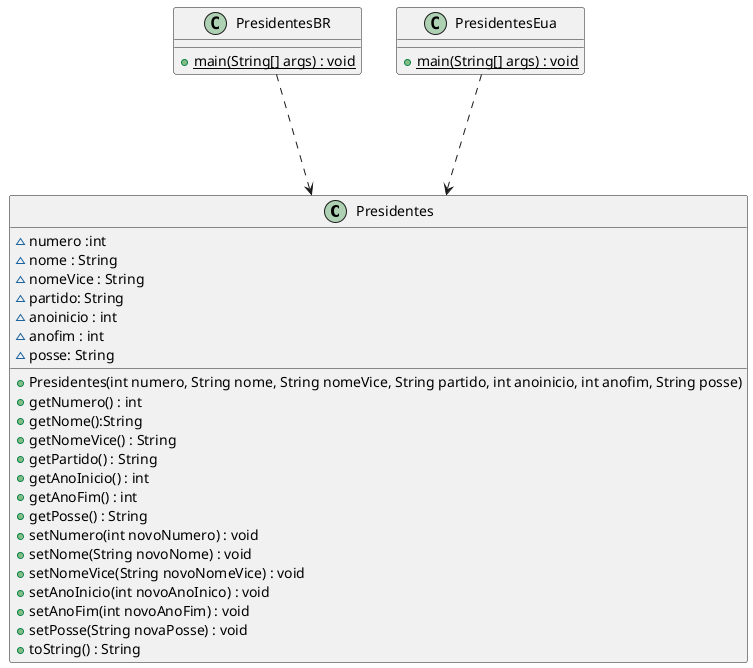 @startuml

class Presidentes {
    ~numero :int
    ~nome : String
    ~nomeVice : String
    ~partido: String
    ~anoinicio : int
    ~anofim : int
    ~posse: String
    +Presidentes(int numero, String nome, String nomeVice, String partido, int anoinicio, int anofim, String posse)
    +getNumero() : int
    +getNome():String
    +getNomeVice() : String
    +getPartido() : String
    +getAnoInicio() : int
    +getAnoFim() : int
    +getPosse() : String
    +setNumero(int novoNumero) : void
    +setNome(String novoNome) : void
    +setNomeVice(String novoNomeVice) : void
    +setAnoInicio(int novoAnoInico) : void
    +setAnoFim(int novoAnoFim) : void
    +setPosse(String novaPosse) : void
    +toString() : String
}

class PresidentesBR {
    +{static} main(String[] args) : void
}
class PresidentesEua{
    +{static} main(String[] args) : void
}

PresidentesBR ...> Presidentes
PresidentesEua...> Presidentes
@enduml
